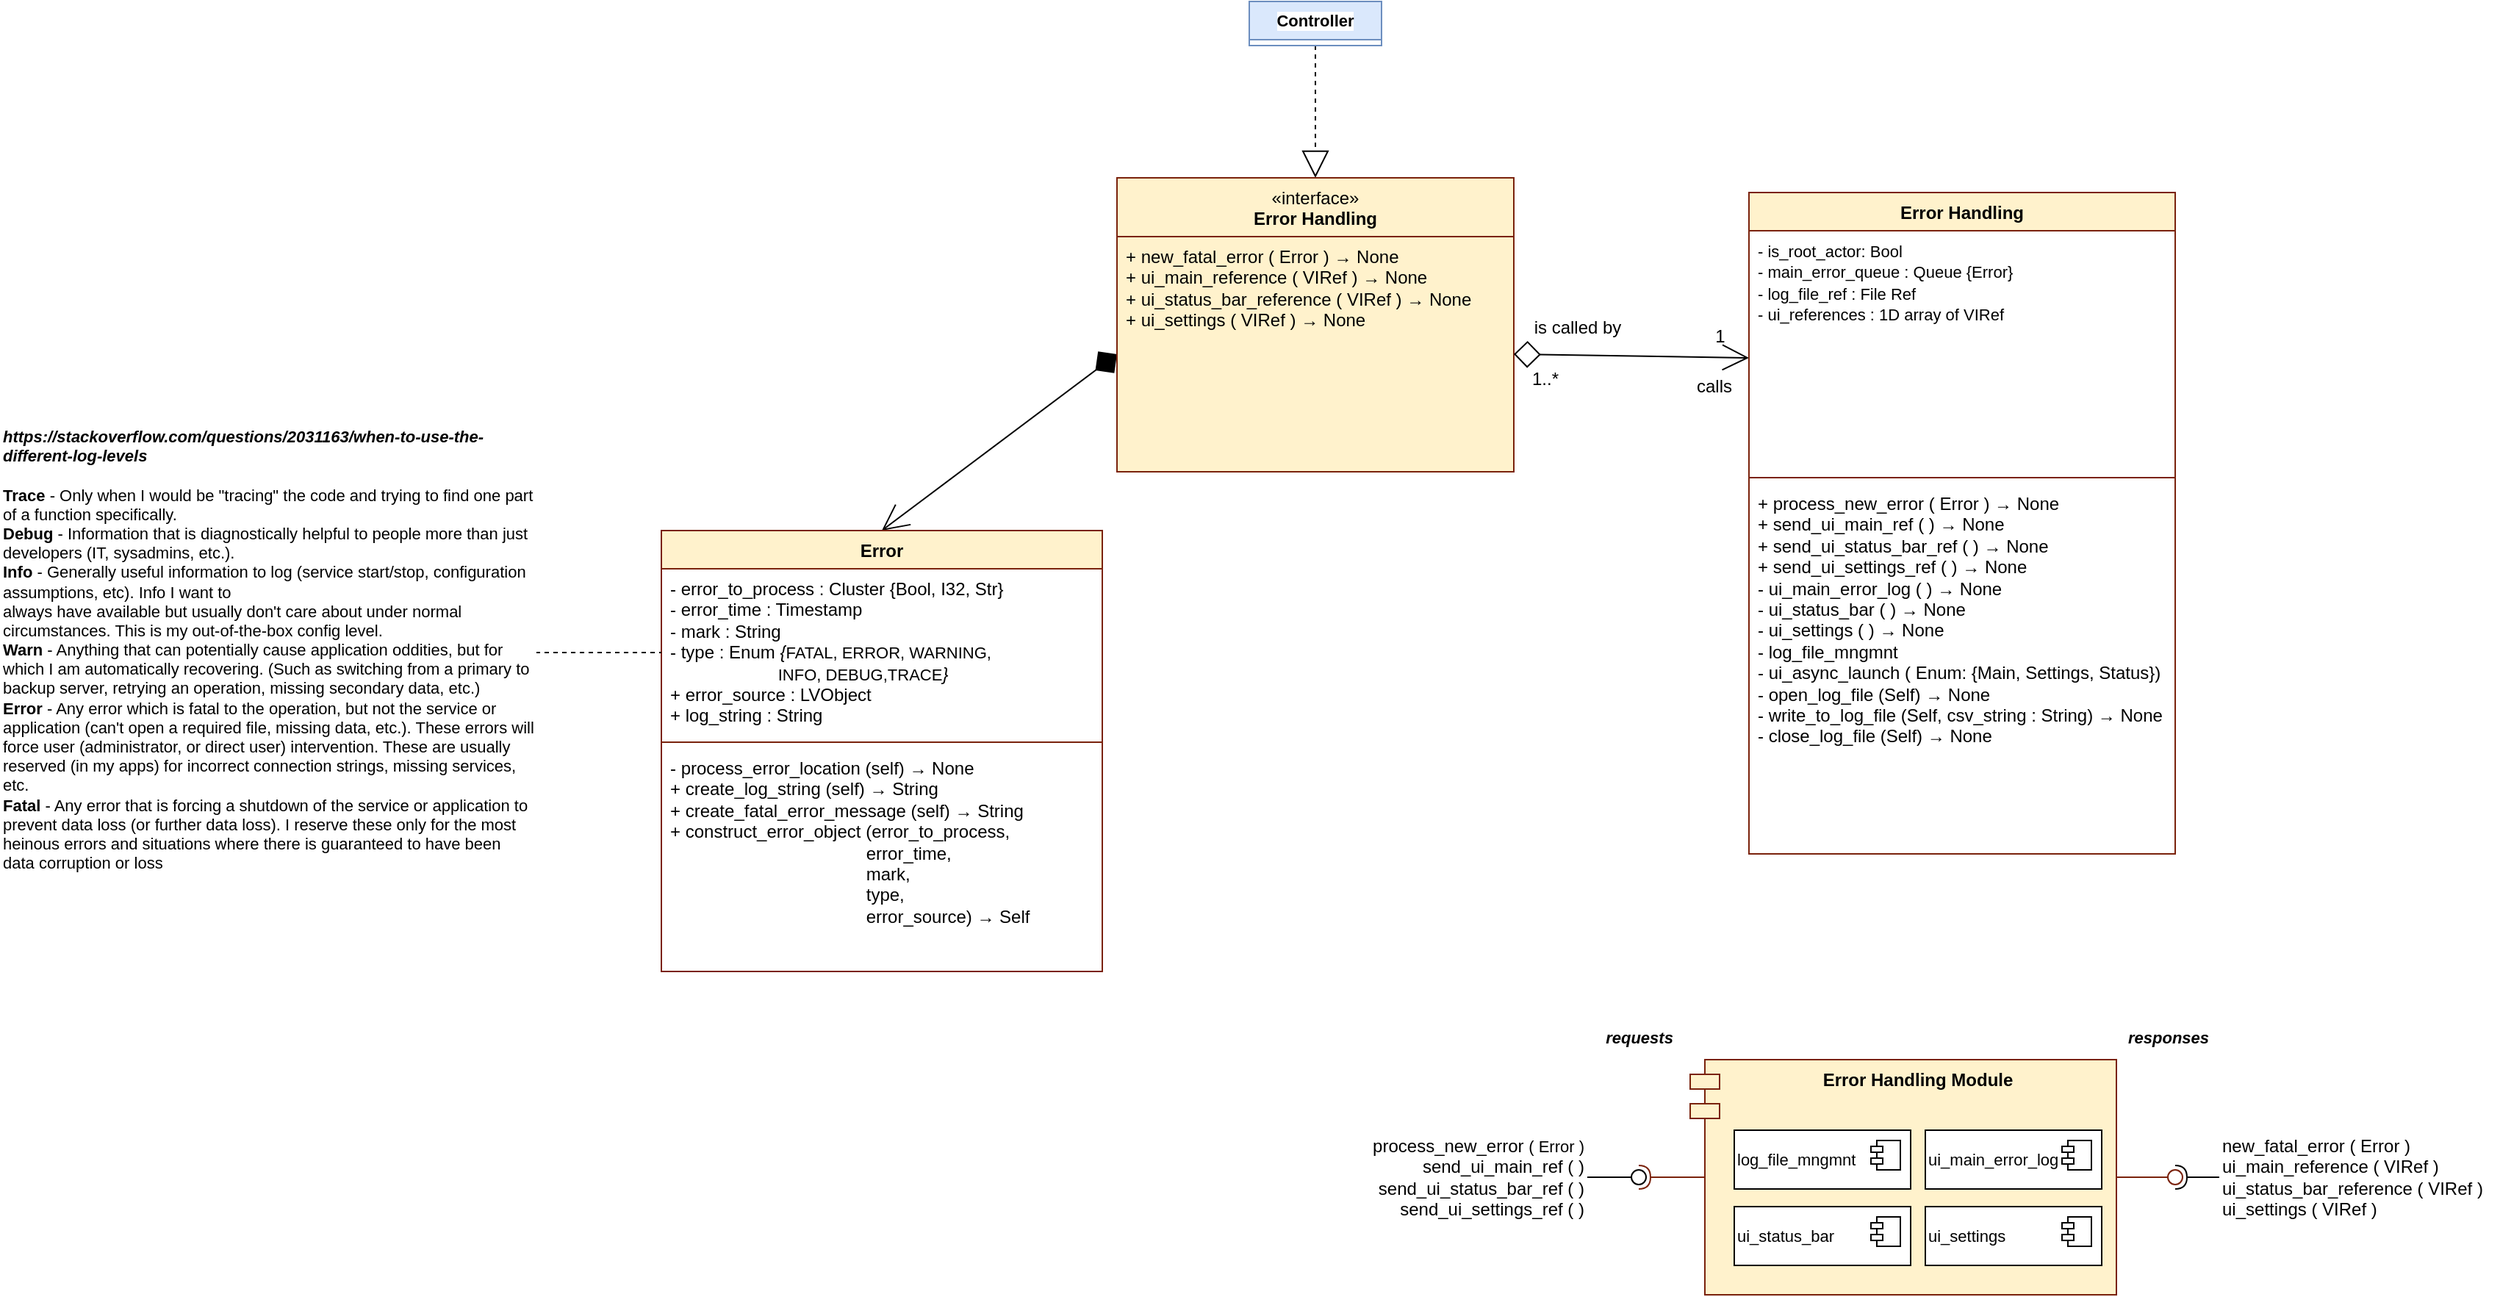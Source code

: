 <mxfile version="24.8.3">
  <diagram name="Page-1" id="v6uyenpPt0AhzXrct-F_">
    <mxGraphModel dx="2876" dy="1063" grid="1" gridSize="10" guides="1" tooltips="1" connect="1" arrows="1" fold="1" page="1" pageScale="1" pageWidth="827" pageHeight="1169" math="0" shadow="0">
      <root>
        <mxCell id="0" />
        <mxCell id="1" parent="0" />
        <mxCell id="4-AjSyIpDvZ882Wc-98p-6" style="rounded=0;orthogonalLoop=1;jettySize=auto;html=1;exitX=0.5;exitY=0;exitDx=0;exitDy=0;entryX=0;entryY=0.5;entryDx=0;entryDy=0;endArrow=diamond;endFill=1;endSize=16;startArrow=open;startFill=0;startSize=16;" edge="1" parent="1" source="4-AjSyIpDvZ882Wc-98p-1" target="4-AjSyIpDvZ882Wc-98p-10">
          <mxGeometry relative="1" as="geometry">
            <mxPoint x="254" y="270" as="targetPoint" />
          </mxGeometry>
        </mxCell>
        <mxCell id="4-AjSyIpDvZ882Wc-98p-1" value="Error" style="swimlane;fontStyle=1;align=center;verticalAlign=top;childLayout=stackLayout;horizontal=1;startSize=26;horizontalStack=0;resizeParent=1;resizeParentMax=0;resizeLast=0;collapsible=1;marginBottom=0;whiteSpace=wrap;html=1;fillColor=#FFF2CC;strokeColor=#7A220C;" vertex="1" parent="1">
          <mxGeometry x="40" y="440" width="300" height="300" as="geometry" />
        </mxCell>
        <mxCell id="4-AjSyIpDvZ882Wc-98p-2" value="- error_to_process : Cluster {Bool, I32, Str}&lt;div&gt;- error_time : Timestamp&lt;/div&gt;&lt;div&gt;- mark : String&lt;/div&gt;&lt;div&gt;- type : Enum &lt;i&gt;{&lt;/i&gt;&lt;span style=&quot;font-size: 11px; text-wrap-mode: nowrap; background-color: rgb(255, 255, 255);&quot;&gt;FATAL, ERROR, WARNING,&amp;nbsp;&lt;/span&gt;&lt;/div&gt;&lt;div&gt;&lt;span style=&quot;font-size: 11px; text-wrap-mode: nowrap; background-color: rgb(255, 255, 255);&quot;&gt;&lt;span style=&quot;white-space: pre;&quot;&gt;&#x9;&lt;/span&gt;&lt;span style=&quot;white-space: pre;&quot;&gt;&#x9;&lt;/span&gt;&lt;span style=&quot;white-space: pre;&quot;&gt;&#x9;&lt;/span&gt;INFO, DEBUG,TRACE&lt;/span&gt;&lt;i&gt;}&lt;/i&gt;&lt;/div&gt;&lt;div&gt;+ error_source : LVObject&lt;/div&gt;&lt;div&gt;&lt;span style=&quot;background-color: initial;&quot;&gt;+ log_string : String&lt;/span&gt;&lt;/div&gt;" style="text;strokeColor=none;fillColor=none;align=left;verticalAlign=top;spacingLeft=4;spacingRight=4;overflow=hidden;rotatable=0;points=[[0,0.5],[1,0.5]];portConstraint=eastwest;whiteSpace=wrap;html=1;" vertex="1" parent="4-AjSyIpDvZ882Wc-98p-1">
          <mxGeometry y="26" width="300" height="114" as="geometry" />
        </mxCell>
        <mxCell id="4-AjSyIpDvZ882Wc-98p-3" value="" style="line;strokeWidth=1;fillColor=none;align=left;verticalAlign=middle;spacingTop=-1;spacingLeft=3;spacingRight=3;rotatable=0;labelPosition=right;points=[];portConstraint=eastwest;strokeColor=inherit;" vertex="1" parent="4-AjSyIpDvZ882Wc-98p-1">
          <mxGeometry y="140" width="300" height="8" as="geometry" />
        </mxCell>
        <mxCell id="4-AjSyIpDvZ882Wc-98p-4" value="- process_error_location (self) → None&lt;div&gt;+ create_log_string (self) → String&lt;/div&gt;&lt;div&gt;+ create_fatal_error_message (self) → String&lt;/div&gt;&lt;div&gt;+ construct_error_object (error_to_process,&amp;nbsp;&lt;/div&gt;&lt;div&gt;&lt;span style=&quot;white-space: pre;&quot;&gt;&#x9;&lt;/span&gt;&lt;span style=&quot;white-space: pre;&quot;&gt;&#x9;&lt;/span&gt;&lt;span style=&quot;white-space: pre;&quot;&gt;&#x9;&lt;/span&gt;&lt;span style=&quot;white-space: pre;&quot;&gt;&#x9;&lt;/span&gt;&lt;span style=&quot;white-space: pre;&quot;&gt;&#x9;&lt;/span&gt;error_time,&lt;br&gt;&lt;/div&gt;&lt;div&gt;&lt;span style=&quot;white-space: pre;&quot;&gt;&#x9;&lt;/span&gt;&lt;span style=&quot;white-space: pre;&quot;&gt;&#x9;&lt;/span&gt;&lt;span style=&quot;white-space: pre;&quot;&gt;&#x9;&lt;/span&gt;&lt;span style=&quot;white-space: pre;&quot;&gt;&#x9;&lt;/span&gt;&lt;span style=&quot;white-space: pre;&quot;&gt;&#x9;&lt;/span&gt;mark,&lt;br&gt;&lt;/div&gt;&lt;div&gt;&lt;span style=&quot;white-space: pre;&quot;&gt;&#x9;&lt;/span&gt;&lt;span style=&quot;white-space: pre;&quot;&gt;&#x9;&lt;/span&gt;&lt;span style=&quot;white-space: pre;&quot;&gt;&#x9;&lt;/span&gt;&lt;span style=&quot;white-space: pre;&quot;&gt;&#x9;&lt;/span&gt;&lt;span style=&quot;white-space: pre;&quot;&gt;&#x9;&lt;/span&gt;type,&lt;br&gt;&lt;/div&gt;&lt;div&gt;&lt;span style=&quot;white-space: pre;&quot;&gt;&#x9;&lt;/span&gt;&lt;span style=&quot;white-space: pre;&quot;&gt;&#x9;&lt;/span&gt;&lt;span style=&quot;white-space: pre;&quot;&gt;&#x9;&lt;/span&gt;&lt;span style=&quot;white-space: pre;&quot;&gt;&#x9;&lt;/span&gt;&lt;span style=&quot;white-space: pre;&quot;&gt;&#x9;&lt;/span&gt;error_source) → Self&lt;/div&gt;" style="text;strokeColor=none;fillColor=none;align=left;verticalAlign=top;spacingLeft=4;spacingRight=4;overflow=hidden;rotatable=0;points=[[0,0.5],[1,0.5]];portConstraint=eastwest;whiteSpace=wrap;html=1;" vertex="1" parent="4-AjSyIpDvZ882Wc-98p-1">
          <mxGeometry y="148" width="300" height="152" as="geometry" />
        </mxCell>
        <mxCell id="4-AjSyIpDvZ882Wc-98p-85" style="edgeStyle=none;shape=connector;rounded=0;orthogonalLoop=1;jettySize=auto;html=1;strokeColor=default;align=center;verticalAlign=middle;fontFamily=Helvetica;fontSize=11;fontColor=default;labelBackgroundColor=default;endArrow=block;endFill=0;endSize=16;entryX=0.5;entryY=0;entryDx=0;entryDy=0;dashed=1;exitX=0.5;exitY=1;exitDx=0;exitDy=0;" edge="1" parent="1" source="4-AjSyIpDvZ882Wc-98p-81" target="4-AjSyIpDvZ882Wc-98p-7">
          <mxGeometry relative="1" as="geometry">
            <mxPoint x="250" y="60" as="targetPoint" />
          </mxGeometry>
        </mxCell>
        <mxCell id="4-AjSyIpDvZ882Wc-98p-7" value="&lt;span style=&quot;font-weight: 400;&quot;&gt;«interface»&lt;/span&gt;&lt;br style=&quot;font-weight: 400;&quot;&gt;&lt;b&gt;Error Handling&lt;/b&gt;" style="swimlane;fontStyle=1;align=center;verticalAlign=top;childLayout=stackLayout;horizontal=1;startSize=40;horizontalStack=0;resizeParent=1;resizeParentMax=0;resizeLast=0;collapsible=1;marginBottom=0;whiteSpace=wrap;html=1;strokeColor=#7A220C;fillColor=#fff2cc;" vertex="1" parent="1">
          <mxGeometry x="350" y="200" width="270" height="200" as="geometry" />
        </mxCell>
        <mxCell id="4-AjSyIpDvZ882Wc-98p-10" value="+ new_fatal_error ( Error ) → None&lt;div&gt;+ ui_main_reference ( VIRef ) → None&lt;/div&gt;&lt;div&gt;+ ui_status_bar_reference&lt;span style=&quot;background-color: initial;&quot;&gt;&amp;nbsp;&lt;/span&gt;&lt;span style=&quot;background-color: initial;&quot;&gt;( VIRef ) → None&lt;/span&gt;&lt;/div&gt;&lt;div&gt;+&amp;nbsp;&lt;span style=&quot;background-color: initial;&quot;&gt;ui_settings&lt;/span&gt;&lt;span style=&quot;background-color: initial;&quot;&gt;&amp;nbsp;&lt;/span&gt;&lt;span style=&quot;background-color: initial;&quot;&gt;( VIRef ) → None&lt;/span&gt;&lt;/div&gt;" style="text;strokeColor=#7A220C;fillColor=#fff2cc;align=left;verticalAlign=top;spacingLeft=4;spacingRight=4;overflow=hidden;rotatable=0;points=[[0,0.5],[1,0.5]];portConstraint=eastwest;whiteSpace=wrap;html=1;" vertex="1" parent="4-AjSyIpDvZ882Wc-98p-7">
          <mxGeometry y="40" width="270" height="160" as="geometry" />
        </mxCell>
        <mxCell id="4-AjSyIpDvZ882Wc-98p-43" style="edgeStyle=none;shape=connector;rounded=0;orthogonalLoop=1;jettySize=auto;html=1;entryX=1;entryY=0.5;entryDx=0;entryDy=0;strokeColor=default;align=center;verticalAlign=middle;fontFamily=Helvetica;fontSize=11;fontColor=default;labelBackgroundColor=default;endArrow=diamond;endFill=0;exitX=0;exitY=0.25;exitDx=0;exitDy=0;endSize=16;startArrow=open;startFill=0;startSize=16;" edge="1" parent="1" source="4-AjSyIpDvZ882Wc-98p-87" target="4-AjSyIpDvZ882Wc-98p-10">
          <mxGeometry relative="1" as="geometry">
            <mxPoint x="600" y="333" as="sourcePoint" />
          </mxGeometry>
        </mxCell>
        <mxCell id="4-AjSyIpDvZ882Wc-98p-92" value="is called by" style="edgeLabel;html=1;align=center;verticalAlign=middle;resizable=0;points=[];strokeColor=#7A220C;spacingLeft=4;spacingRight=4;fontFamily=Helvetica;fontSize=12;fontColor=default;fillColor=#fff2cc;gradientColor=none;labelBackgroundColor=none;" vertex="1" connectable="0" parent="4-AjSyIpDvZ882Wc-98p-43">
          <mxGeometry x="0.833" y="-2" relative="1" as="geometry">
            <mxPoint x="29" y="-16" as="offset" />
          </mxGeometry>
        </mxCell>
        <mxCell id="4-AjSyIpDvZ882Wc-98p-93" value="1" style="edgeLabel;html=1;align=center;verticalAlign=middle;resizable=0;points=[];strokeColor=#7A220C;spacingLeft=4;spacingRight=4;fontFamily=Helvetica;fontSize=12;fontColor=default;fillColor=#fff2cc;gradientColor=none;labelBackgroundColor=none;" vertex="1" connectable="0" parent="4-AjSyIpDvZ882Wc-98p-43">
          <mxGeometry x="-0.878" y="1" relative="1" as="geometry">
            <mxPoint x="-10" y="-16" as="offset" />
          </mxGeometry>
        </mxCell>
        <mxCell id="4-AjSyIpDvZ882Wc-98p-94" value="calls" style="edgeLabel;html=1;align=center;verticalAlign=middle;resizable=0;points=[];strokeColor=#7A220C;spacingLeft=4;spacingRight=4;fontFamily=Helvetica;fontSize=12;fontColor=default;fillColor=#fff2cc;gradientColor=none;labelBackgroundColor=none;" vertex="1" connectable="0" parent="4-AjSyIpDvZ882Wc-98p-43">
          <mxGeometry x="-0.918" y="2" relative="1" as="geometry">
            <mxPoint x="-18" y="17" as="offset" />
          </mxGeometry>
        </mxCell>
        <mxCell id="4-AjSyIpDvZ882Wc-98p-95" value="1..*" style="edgeLabel;html=1;align=center;verticalAlign=middle;resizable=0;points=[];strokeColor=#7A220C;spacingLeft=4;spacingRight=4;fontFamily=Helvetica;fontSize=12;fontColor=default;fillColor=#fff2cc;gradientColor=none;labelBackgroundColor=none;" vertex="1" connectable="0" parent="4-AjSyIpDvZ882Wc-98p-43">
          <mxGeometry x="0.836" y="3" relative="1" as="geometry">
            <mxPoint x="8" y="14" as="offset" />
          </mxGeometry>
        </mxCell>
        <mxCell id="4-AjSyIpDvZ882Wc-98p-80" style="edgeStyle=none;shape=connector;rounded=0;orthogonalLoop=1;jettySize=auto;html=1;entryX=0;entryY=0.5;entryDx=0;entryDy=0;strokeColor=default;align=center;verticalAlign=middle;fontFamily=Helvetica;fontSize=11;fontColor=default;labelBackgroundColor=default;endArrow=none;endFill=0;dashed=1;" edge="1" parent="1" source="4-AjSyIpDvZ882Wc-98p-79" target="4-AjSyIpDvZ882Wc-98p-2">
          <mxGeometry relative="1" as="geometry" />
        </mxCell>
        <mxCell id="4-AjSyIpDvZ882Wc-98p-79" value="&lt;b&gt;&lt;i&gt;https://stackoverflow.com/questions/2031163/when-to-use-the-different-log-levels&lt;br&gt;&lt;/i&gt;&lt;/b&gt;&lt;br&gt;&lt;b&gt;Trace &lt;/b&gt;- Only when I would be &quot;tracing&quot; the code and trying to find one part of a function specifically.&lt;br&gt;&lt;b&gt;Debug &lt;/b&gt;- Information that is diagnostically helpful to people more than just developers (IT, sysadmins, etc.).&lt;br&gt;&lt;b&gt;Info &lt;/b&gt;- Generally useful information to log (service start/stop, configuration assumptions, etc). Info I want to&amp;nbsp;&lt;br&gt;always have available but usually don&#39;t care about under normal circumstances. This is my out-of-the-box config level.&lt;br&gt;&lt;b&gt;Warn &lt;/b&gt;- Anything that can potentially cause application oddities, but for which I am automatically recovering. (Such as switching from a primary to backup server, retrying an operation, missing secondary data, etc.)&lt;br&gt;&lt;b&gt;Error &lt;/b&gt;- Any error which is fatal to the operation, but not the service or application (can&#39;t open a required file, missing data, etc.). These errors will force user (administrator, or direct user) intervention. These are usually reserved (in my apps) for incorrect connection strings, missing services, etc.&lt;br&gt;&lt;b&gt;Fatal &lt;/b&gt;- Any error that is forcing a shutdown of the service or application to prevent data loss (or further data loss). I reserve these only for the most heinous errors and situations where there is guaranteed to have been data corruption or loss" style="text;overflow=hidden;rounded=0;fontFamily=Helvetica;fontSize=11;fontColor=default;labelBackgroundColor=default;whiteSpace=wrap;html=1;" vertex="1" parent="1">
          <mxGeometry x="-410" y="363" width="364.5" height="320" as="geometry" />
        </mxCell>
        <mxCell id="4-AjSyIpDvZ882Wc-98p-81" value="Controller" style="swimlane;fontStyle=1;align=center;verticalAlign=top;childLayout=stackLayout;horizontal=1;startSize=26;horizontalStack=0;resizeParent=1;resizeParentMax=0;resizeLast=0;collapsible=1;marginBottom=0;whiteSpace=wrap;html=1;fontFamily=Helvetica;fontSize=11;labelBackgroundColor=default;fillColor=#dae8fc;strokeColor=#6c8ebf;" vertex="1" collapsed="1" parent="1">
          <mxGeometry x="440" y="80" width="90" height="30" as="geometry">
            <mxRectangle x="470" y="30" width="160" height="100" as="alternateBounds" />
          </mxGeometry>
        </mxCell>
        <mxCell id="4-AjSyIpDvZ882Wc-98p-82" value="+ TBD" style="text;strokeColor=none;fillColor=none;align=left;verticalAlign=top;spacingLeft=4;spacingRight=4;overflow=hidden;rotatable=0;points=[[0,0.5],[1,0.5]];portConstraint=eastwest;whiteSpace=wrap;html=1;fontFamily=Helvetica;fontSize=11;fontColor=default;labelBackgroundColor=default;" vertex="1" parent="4-AjSyIpDvZ882Wc-98p-81">
          <mxGeometry y="26" width="160" height="26" as="geometry" />
        </mxCell>
        <mxCell id="4-AjSyIpDvZ882Wc-98p-83" value="" style="line;strokeWidth=1;fillColor=none;align=left;verticalAlign=middle;spacingTop=-1;spacingLeft=3;spacingRight=3;rotatable=0;labelPosition=right;points=[];portConstraint=eastwest;strokeColor=inherit;fontFamily=Helvetica;fontSize=11;fontColor=default;labelBackgroundColor=default;" vertex="1" parent="4-AjSyIpDvZ882Wc-98p-81">
          <mxGeometry y="52" width="160" height="8" as="geometry" />
        </mxCell>
        <mxCell id="4-AjSyIpDvZ882Wc-98p-84" value="+ TBD" style="text;strokeColor=none;fillColor=none;align=left;verticalAlign=top;spacingLeft=4;spacingRight=4;overflow=hidden;rotatable=0;points=[[0,0.5],[1,0.5]];portConstraint=eastwest;whiteSpace=wrap;html=1;fontFamily=Helvetica;fontSize=11;fontColor=default;labelBackgroundColor=default;" vertex="1" parent="4-AjSyIpDvZ882Wc-98p-81">
          <mxGeometry y="60" width="160" height="40" as="geometry" />
        </mxCell>
        <mxCell id="4-AjSyIpDvZ882Wc-98p-87" value="&lt;b&gt;Error Handling&lt;/b&gt;" style="swimlane;fontStyle=1;align=center;verticalAlign=top;childLayout=stackLayout;horizontal=1;startSize=26;horizontalStack=0;resizeParent=1;resizeParentMax=0;resizeLast=0;collapsible=1;marginBottom=0;whiteSpace=wrap;html=1;strokeColor=#7A220C;spacingLeft=4;spacingRight=4;fontFamily=Helvetica;fontSize=12;fontColor=default;fillColor=#fff2cc;gradientColor=none;" vertex="1" parent="1">
          <mxGeometry x="780" y="210" width="290" height="450" as="geometry" />
        </mxCell>
        <mxCell id="4-AjSyIpDvZ882Wc-98p-88" value="&lt;span style=&quot;font-size: 11px;&quot;&gt;- is_root_actor: Bool&lt;/span&gt;&lt;div&gt;&lt;span style=&quot;font-size: 11px;&quot;&gt;- main_error_queue : Queue {Error}&lt;/span&gt;&lt;/div&gt;&lt;div&gt;&lt;span style=&quot;font-size: 11px;&quot;&gt;- log_file_ref : File Ref&lt;/span&gt;&lt;/div&gt;&lt;div&gt;&lt;span style=&quot;font-size: 11px;&quot;&gt;- ui_references : 1D array of VIRef&lt;/span&gt;&lt;/div&gt;" style="text;strokeColor=none;fillColor=none;align=left;verticalAlign=top;spacingLeft=4;spacingRight=4;overflow=hidden;rotatable=0;points=[[0,0.5],[1,0.5]];portConstraint=eastwest;whiteSpace=wrap;html=1;fontFamily=Helvetica;fontSize=12;fontColor=default;" vertex="1" parent="4-AjSyIpDvZ882Wc-98p-87">
          <mxGeometry y="26" width="290" height="164" as="geometry" />
        </mxCell>
        <mxCell id="4-AjSyIpDvZ882Wc-98p-89" value="" style="line;strokeWidth=1;fillColor=none;align=left;verticalAlign=middle;spacingTop=-1;spacingLeft=3;spacingRight=3;rotatable=0;labelPosition=right;points=[];portConstraint=eastwest;strokeColor=inherit;fontFamily=Helvetica;fontSize=12;fontColor=default;" vertex="1" parent="4-AjSyIpDvZ882Wc-98p-87">
          <mxGeometry y="190" width="290" height="8" as="geometry" />
        </mxCell>
        <mxCell id="4-AjSyIpDvZ882Wc-98p-90" value="+ process_new_error ( Error ) → None&lt;div&gt;+ send_ui_main_ref ( )&lt;span style=&quot;background-color: initial;&quot;&gt;&amp;nbsp;&lt;/span&gt;&lt;span style=&quot;background-color: initial;&quot;&gt;→ None&lt;/span&gt;&lt;/div&gt;&lt;div&gt;+ send_ui_status_bar_ref&amp;nbsp;( )&amp;nbsp;→ None&lt;br&gt;&lt;div&gt;+ send_ui_settings_ref&lt;span style=&quot;background-color: initial;&quot;&gt;&amp;nbsp;&lt;/span&gt;&lt;span style=&quot;background-color: initial;&quot;&gt;( )&lt;/span&gt;&lt;span style=&quot;background-color: initial;&quot;&gt;&amp;nbsp;&lt;/span&gt;&lt;span style=&quot;background-color: initial;&quot;&gt;→ None&lt;/span&gt;&lt;/div&gt;&lt;div&gt;- ui_main_error_log&lt;span style=&quot;background-color: initial;&quot;&gt;&amp;nbsp;&lt;/span&gt;&lt;span style=&quot;background-color: initial;&quot;&gt;( )&lt;/span&gt;&lt;span style=&quot;background-color: initial;&quot;&gt;&amp;nbsp;&lt;/span&gt;&lt;span style=&quot;background-color: initial;&quot;&gt;→ None&lt;/span&gt;&lt;/div&gt;&lt;div&gt;- ui_status_bar&lt;span style=&quot;background-color: initial;&quot;&gt;&amp;nbsp;&lt;/span&gt;&lt;span style=&quot;background-color: initial;&quot;&gt;( )&lt;/span&gt;&lt;span style=&quot;background-color: initial;&quot;&gt;&amp;nbsp;&lt;/span&gt;&lt;span style=&quot;background-color: initial;&quot;&gt;→ None&lt;/span&gt;&lt;/div&gt;&lt;div&gt;&lt;span style=&quot;background-color: initial;&quot;&gt;- ui_settings&lt;/span&gt;&lt;span style=&quot;background-color: initial;&quot;&gt;&amp;nbsp;&lt;/span&gt;&lt;span style=&quot;background-color: initial;&quot;&gt;( )&lt;/span&gt;&lt;span style=&quot;background-color: initial;&quot;&gt;&amp;nbsp;&lt;/span&gt;&lt;span style=&quot;background-color: initial;&quot;&gt;→ None&lt;/span&gt;&lt;/div&gt;&lt;div&gt;- log_file_mngmnt&lt;/div&gt;&lt;/div&gt;&lt;div&gt;- ui_async_launch ( Enum: {Main, Settings, Status})&lt;/div&gt;&lt;div&gt;- open_log_file (Self) → None&lt;/div&gt;&lt;div&gt;- write_to_log_file (Self, csv_string : String) → None&lt;/div&gt;&lt;div&gt;- close_log_file (Self) → None&lt;/div&gt;" style="text;strokeColor=none;fillColor=none;align=left;verticalAlign=top;spacingLeft=4;spacingRight=4;overflow=hidden;rotatable=0;points=[[0,0.5],[1,0.5]];portConstraint=eastwest;whiteSpace=wrap;html=1;fontFamily=Helvetica;fontSize=12;fontColor=default;" vertex="1" parent="4-AjSyIpDvZ882Wc-98p-87">
          <mxGeometry y="198" width="290" height="252" as="geometry" />
        </mxCell>
        <mxCell id="4-AjSyIpDvZ882Wc-98p-99" value="" style="group" vertex="1" connectable="0" parent="1">
          <mxGeometry x="500" y="770" width="790" height="190" as="geometry" />
        </mxCell>
        <mxCell id="4-AjSyIpDvZ882Wc-98p-16" value="&lt;b style=&quot;font-size: 12px;&quot;&gt;Error Handling Module&lt;/b&gt;" style="shape=module;align=left;spacingLeft=20;align=center;verticalAlign=top;whiteSpace=wrap;html=1;fontFamily=Helvetica;fontSize=11;labelBackgroundColor=none;fillColor=#fff2cc;strokeColor=#7A220C;" vertex="1" parent="4-AjSyIpDvZ882Wc-98p-99">
          <mxGeometry x="240" y="30" width="290" height="160" as="geometry" />
        </mxCell>
        <mxCell id="4-AjSyIpDvZ882Wc-98p-17" value="" style="rounded=0;orthogonalLoop=1;jettySize=auto;html=1;endArrow=halfCircle;endFill=0;endSize=6;strokeWidth=1;sketch=0;strokeColor=#7A220C;align=center;verticalAlign=middle;fontFamily=Helvetica;fontSize=11;fontColor=default;labelBackgroundColor=default;exitX=0;exitY=0.5;exitDx=10;exitDy=0;exitPerimeter=0;fillColor=#fff2cc;" edge="1" target="4-AjSyIpDvZ882Wc-98p-19" parent="4-AjSyIpDvZ882Wc-98p-99" source="4-AjSyIpDvZ882Wc-98p-16">
          <mxGeometry relative="1" as="geometry">
            <mxPoint x="250" y="50" as="sourcePoint" />
          </mxGeometry>
        </mxCell>
        <mxCell id="4-AjSyIpDvZ882Wc-98p-18" value="" style="rounded=0;orthogonalLoop=1;jettySize=auto;html=1;endArrow=oval;endFill=0;sketch=0;sourcePerimeterSpacing=0;targetPerimeterSpacing=0;endSize=10;strokeColor=default;align=center;verticalAlign=middle;fontFamily=Helvetica;fontSize=11;fontColor=default;labelBackgroundColor=default;entryX=0.7;entryY=0.633;entryDx=0;entryDy=0;entryPerimeter=0;exitX=1;exitY=0.5;exitDx=0;exitDy=0;" edge="1" target="4-AjSyIpDvZ882Wc-98p-19" parent="4-AjSyIpDvZ882Wc-98p-99" source="4-AjSyIpDvZ882Wc-98p-42">
          <mxGeometry relative="1" as="geometry">
            <mxPoint x="170" y="110" as="sourcePoint" />
          </mxGeometry>
        </mxCell>
        <mxCell id="4-AjSyIpDvZ882Wc-98p-19" value="" style="ellipse;whiteSpace=wrap;html=1;align=center;aspect=fixed;fillColor=none;strokeColor=none;resizable=0;perimeter=centerPerimeter;rotatable=0;allowArrows=0;points=[];outlineConnect=1;fontFamily=Helvetica;fontSize=11;fontColor=default;labelBackgroundColor=default;" vertex="1" parent="4-AjSyIpDvZ882Wc-98p-99">
          <mxGeometry x="200" y="105" width="10" height="10" as="geometry" />
        </mxCell>
        <mxCell id="4-AjSyIpDvZ882Wc-98p-27" value="ui_main_error_log" style="html=1;dropTarget=0;whiteSpace=wrap;fontFamily=Helvetica;fontSize=11;fontColor=default;labelBackgroundColor=default;align=left;" vertex="1" parent="4-AjSyIpDvZ882Wc-98p-99">
          <mxGeometry x="400" y="78" width="120" height="40" as="geometry" />
        </mxCell>
        <mxCell id="4-AjSyIpDvZ882Wc-98p-28" value="" style="shape=module;jettyWidth=8;jettyHeight=4;fontFamily=Helvetica;fontSize=11;fontColor=default;labelBackgroundColor=default;" vertex="1" parent="4-AjSyIpDvZ882Wc-98p-27">
          <mxGeometry x="1" width="20" height="20" relative="1" as="geometry">
            <mxPoint x="-27" y="7" as="offset" />
          </mxGeometry>
        </mxCell>
        <mxCell id="4-AjSyIpDvZ882Wc-98p-29" value="&lt;span style=&quot;text-align: center;&quot;&gt;ui_status_bar&lt;/span&gt;" style="html=1;dropTarget=0;whiteSpace=wrap;fontFamily=Helvetica;fontSize=11;fontColor=default;labelBackgroundColor=default;align=left;" vertex="1" parent="4-AjSyIpDvZ882Wc-98p-99">
          <mxGeometry x="270" y="130" width="120" height="40" as="geometry" />
        </mxCell>
        <mxCell id="4-AjSyIpDvZ882Wc-98p-30" value="" style="shape=module;jettyWidth=8;jettyHeight=4;fontFamily=Helvetica;fontSize=11;fontColor=default;labelBackgroundColor=default;" vertex="1" parent="4-AjSyIpDvZ882Wc-98p-29">
          <mxGeometry x="1" width="20" height="20" relative="1" as="geometry">
            <mxPoint x="-27" y="7" as="offset" />
          </mxGeometry>
        </mxCell>
        <mxCell id="4-AjSyIpDvZ882Wc-98p-31" value="log_file_mngmnt" style="html=1;dropTarget=0;whiteSpace=wrap;fontFamily=Helvetica;fontSize=11;fontColor=default;labelBackgroundColor=default;align=left;" vertex="1" parent="4-AjSyIpDvZ882Wc-98p-99">
          <mxGeometry x="270" y="78" width="120" height="40" as="geometry" />
        </mxCell>
        <mxCell id="4-AjSyIpDvZ882Wc-98p-32" value="" style="shape=module;jettyWidth=8;jettyHeight=4;fontFamily=Helvetica;fontSize=11;fontColor=default;labelBackgroundColor=default;" vertex="1" parent="4-AjSyIpDvZ882Wc-98p-31">
          <mxGeometry x="1" width="20" height="20" relative="1" as="geometry">
            <mxPoint x="-27" y="7" as="offset" />
          </mxGeometry>
        </mxCell>
        <mxCell id="4-AjSyIpDvZ882Wc-98p-35" value="" style="rounded=0;orthogonalLoop=1;jettySize=auto;html=1;endArrow=halfCircle;endFill=0;endSize=6;strokeWidth=1;sketch=0;strokeColor=default;align=center;verticalAlign=middle;fontFamily=Helvetica;fontSize=11;fontColor=default;labelBackgroundColor=default;exitX=0;exitY=0.5;exitDx=0;exitDy=0;" edge="1" parent="4-AjSyIpDvZ882Wc-98p-99" source="4-AjSyIpDvZ882Wc-98p-41">
          <mxGeometry relative="1" as="geometry">
            <mxPoint x="620" y="50" as="sourcePoint" />
            <mxPoint x="570" y="110" as="targetPoint" />
          </mxGeometry>
        </mxCell>
        <mxCell id="4-AjSyIpDvZ882Wc-98p-36" value="" style="rounded=0;orthogonalLoop=1;jettySize=auto;html=1;endArrow=oval;endFill=0;sketch=0;sourcePerimeterSpacing=0;targetPerimeterSpacing=0;endSize=10;strokeColor=#7A220C;align=center;verticalAlign=middle;fontFamily=Helvetica;fontSize=11;fontColor=default;labelBackgroundColor=default;exitX=1;exitY=0.5;exitDx=0;exitDy=0;fillColor=#fff2cc;" edge="1" parent="4-AjSyIpDvZ882Wc-98p-99" source="4-AjSyIpDvZ882Wc-98p-16">
          <mxGeometry relative="1" as="geometry">
            <mxPoint x="550" y="45" as="sourcePoint" />
            <mxPoint x="570" y="110" as="targetPoint" />
          </mxGeometry>
        </mxCell>
        <mxCell id="4-AjSyIpDvZ882Wc-98p-38" value="&lt;i&gt;requests&lt;/i&gt;" style="text;html=1;align=center;verticalAlign=middle;resizable=0;points=[];autosize=1;strokeColor=none;fillColor=none;fontFamily=Helvetica;fontSize=11;fontColor=default;labelBackgroundColor=default;fontStyle=1" vertex="1" parent="4-AjSyIpDvZ882Wc-98p-99">
          <mxGeometry x="170" width="70" height="30" as="geometry" />
        </mxCell>
        <mxCell id="4-AjSyIpDvZ882Wc-98p-39" value="&lt;i&gt;responses&lt;/i&gt;" style="text;html=1;align=center;verticalAlign=middle;resizable=0;points=[];autosize=1;strokeColor=none;fillColor=none;fontFamily=Helvetica;fontSize=11;fontColor=default;labelBackgroundColor=default;fontStyle=1" vertex="1" parent="4-AjSyIpDvZ882Wc-98p-99">
          <mxGeometry x="530" width="70" height="30" as="geometry" />
        </mxCell>
        <mxCell id="4-AjSyIpDvZ882Wc-98p-41" value="&lt;span style=&quot;font-size: 12px;&quot;&gt;new_fatal_error ( Error )&lt;/span&gt;&lt;div&gt;&lt;span style=&quot;font-size: 12px;&quot;&gt;ui_main_reference ( VIRef )&lt;/span&gt;&lt;span style=&quot;font-size: 12px;&quot;&gt;&lt;/span&gt;&lt;/div&gt;&lt;div&gt;&lt;span style=&quot;font-size: 12px;&quot;&gt;ui_status_bar_reference&lt;/span&gt;&lt;span style=&quot;font-size: 12px;&quot;&gt;&amp;nbsp;&lt;/span&gt;&lt;span style=&quot;font-size: 12px;&quot;&gt;( VIRef )&lt;/span&gt;&lt;span style=&quot;font-size: 12px;&quot;&gt;&lt;/span&gt;&lt;/div&gt;&lt;div&gt;&lt;span style=&quot;font-size: 12px;&quot;&gt;ui_settings&lt;/span&gt;&lt;span style=&quot;font-size: 12px;&quot;&gt;&amp;nbsp;&lt;/span&gt;&lt;span style=&quot;font-size: 12px;&quot;&gt;( VIRef )&amp;nbsp;&lt;/span&gt;&lt;/div&gt;" style="rounded=0;whiteSpace=wrap;html=1;fontFamily=Helvetica;fontSize=11;fontColor=default;labelBackgroundColor=none;strokeColor=none;align=left;fillColor=none;" vertex="1" parent="4-AjSyIpDvZ882Wc-98p-99">
          <mxGeometry x="600" y="50" width="190" height="120" as="geometry" />
        </mxCell>
        <mxCell id="4-AjSyIpDvZ882Wc-98p-42" value="&lt;span style=&quot;font-size: 12px;&quot;&gt;process_new_error&amp;nbsp;&lt;/span&gt;( Error )&lt;div&gt;&lt;span style=&quot;font-size: 12px;&quot;&gt;send_ui_main_ref ( )&lt;/span&gt;&lt;/div&gt;&lt;div&gt;&lt;span style=&quot;font-size: 12px;&quot;&gt;send_ui_status_bar_ref ( )&lt;/span&gt;&lt;span style=&quot;font-size: 12px;&quot;&gt;&lt;/span&gt;&lt;/div&gt;&lt;div&gt;&lt;span style=&quot;font-size: 12px;&quot;&gt;send_ui_settings_ref ( )&lt;/span&gt;&lt;span style=&quot;font-size: 12px;&quot;&gt;&lt;/span&gt;&lt;/div&gt;" style="rounded=0;whiteSpace=wrap;html=1;fontFamily=Helvetica;fontSize=11;fontColor=default;labelBackgroundColor=none;strokeColor=none;align=right;fillColor=none;" vertex="1" parent="4-AjSyIpDvZ882Wc-98p-99">
          <mxGeometry y="65" width="170" height="90" as="geometry" />
        </mxCell>
        <mxCell id="4-AjSyIpDvZ882Wc-98p-67" value="&lt;span style=&quot;text-align: center;&quot;&gt;ui_settings&lt;/span&gt;" style="html=1;dropTarget=0;whiteSpace=wrap;fontFamily=Helvetica;fontSize=11;fontColor=default;labelBackgroundColor=default;align=left;" vertex="1" parent="4-AjSyIpDvZ882Wc-98p-99">
          <mxGeometry x="400" y="130" width="120" height="40" as="geometry" />
        </mxCell>
        <mxCell id="4-AjSyIpDvZ882Wc-98p-68" value="" style="shape=module;jettyWidth=8;jettyHeight=4;fontFamily=Helvetica;fontSize=11;fontColor=default;labelBackgroundColor=default;" vertex="1" parent="4-AjSyIpDvZ882Wc-98p-67">
          <mxGeometry x="1" width="20" height="20" relative="1" as="geometry">
            <mxPoint x="-27" y="7" as="offset" />
          </mxGeometry>
        </mxCell>
      </root>
    </mxGraphModel>
  </diagram>
</mxfile>
